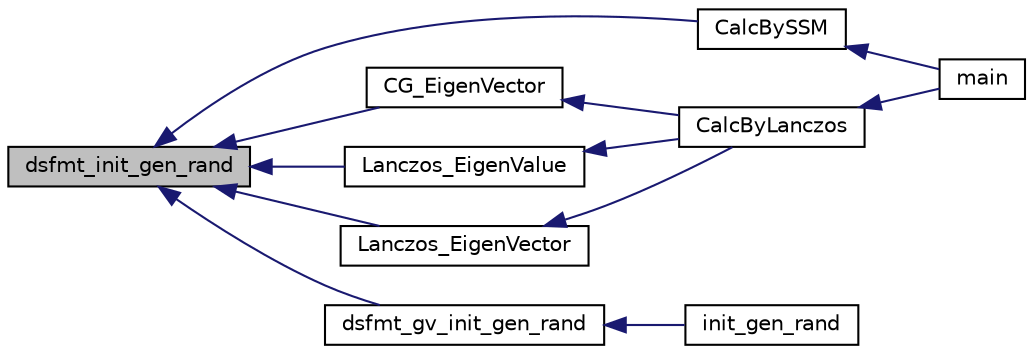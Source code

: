digraph "dsfmt_init_gen_rand"
{
 // INTERACTIVE_SVG=YES
  edge [fontname="Helvetica",fontsize="10",labelfontname="Helvetica",labelfontsize="10"];
  node [fontname="Helvetica",fontsize="10",shape=record];
  rankdir="LR";
  Node1 [label="dsfmt_init_gen_rand",height=0.2,width=0.4,color="black", fillcolor="grey75", style="filled", fontcolor="black"];
  Node1 -> Node2 [dir="back",color="midnightblue",fontsize="10",style="solid",fontname="Helvetica"];
  Node2 [label="CalcBySSM",height=0.2,width=0.4,color="black", fillcolor="white", style="filled",URL="$_calc_by_t_p_q_8h.html#a7bb0164ecd302a8713c60f99ab50442f"];
  Node2 -> Node3 [dir="back",color="midnightblue",fontsize="10",style="solid",fontname="Helvetica"];
  Node3 [label="main",height=0.2,width=0.4,color="black", fillcolor="white", style="filled",URL="$_h_phi_main_8c.html#a0ddf1224851353fc92bfbff6f499fa97",tooltip="Main program for HPhi. "];
  Node1 -> Node4 [dir="back",color="midnightblue",fontsize="10",style="solid",fontname="Helvetica"];
  Node4 [label="CG_EigenVector",height=0.2,width=0.4,color="black", fillcolor="white", style="filled",URL="$_c_g___eigen_vector_8h.html#a27dc47878d6c847ba4f6732e66204bf9"];
  Node4 -> Node5 [dir="back",color="midnightblue",fontsize="10",style="solid",fontname="Helvetica"];
  Node5 [label="CalcByLanczos",height=0.2,width=0.4,color="black", fillcolor="white", style="filled",URL="$_calc_by_lanczos_8h.html#a4efefe8077d976196c07adb0803ce2ff"];
  Node5 -> Node3 [dir="back",color="midnightblue",fontsize="10",style="solid",fontname="Helvetica"];
  Node1 -> Node6 [dir="back",color="midnightblue",fontsize="10",style="solid",fontname="Helvetica"];
  Node6 [label="dsfmt_gv_init_gen_rand",height=0.2,width=0.4,color="black", fillcolor="white", style="filled",URL="$d_s_f_m_t_8h.html#a7b740379d0e954de5836560e4bc5dbfc"];
  Node6 -> Node7 [dir="back",color="midnightblue",fontsize="10",style="solid",fontname="Helvetica"];
  Node7 [label="init_gen_rand",height=0.2,width=0.4,color="black", fillcolor="white", style="filled",URL="$d_s_f_m_t_8h.html#a8dc496135101ef4140c7e790bf7474cd"];
  Node1 -> Node8 [dir="back",color="midnightblue",fontsize="10",style="solid",fontname="Helvetica"];
  Node8 [label="Lanczos_EigenValue",height=0.2,width=0.4,color="black", fillcolor="white", style="filled",URL="$_lanczos___eigen_value_8c.html#adffde20ad3202934fdc77cfa37472529"];
  Node8 -> Node5 [dir="back",color="midnightblue",fontsize="10",style="solid",fontname="Helvetica"];
  Node1 -> Node9 [dir="back",color="midnightblue",fontsize="10",style="solid",fontname="Helvetica"];
  Node9 [label="Lanczos_EigenVector",height=0.2,width=0.4,color="black", fillcolor="white", style="filled",URL="$_lanczos___eigen_vector_8c.html#a4575347f442614960b1d0555ab1d1ffe"];
  Node9 -> Node5 [dir="back",color="midnightblue",fontsize="10",style="solid",fontname="Helvetica"];
}

